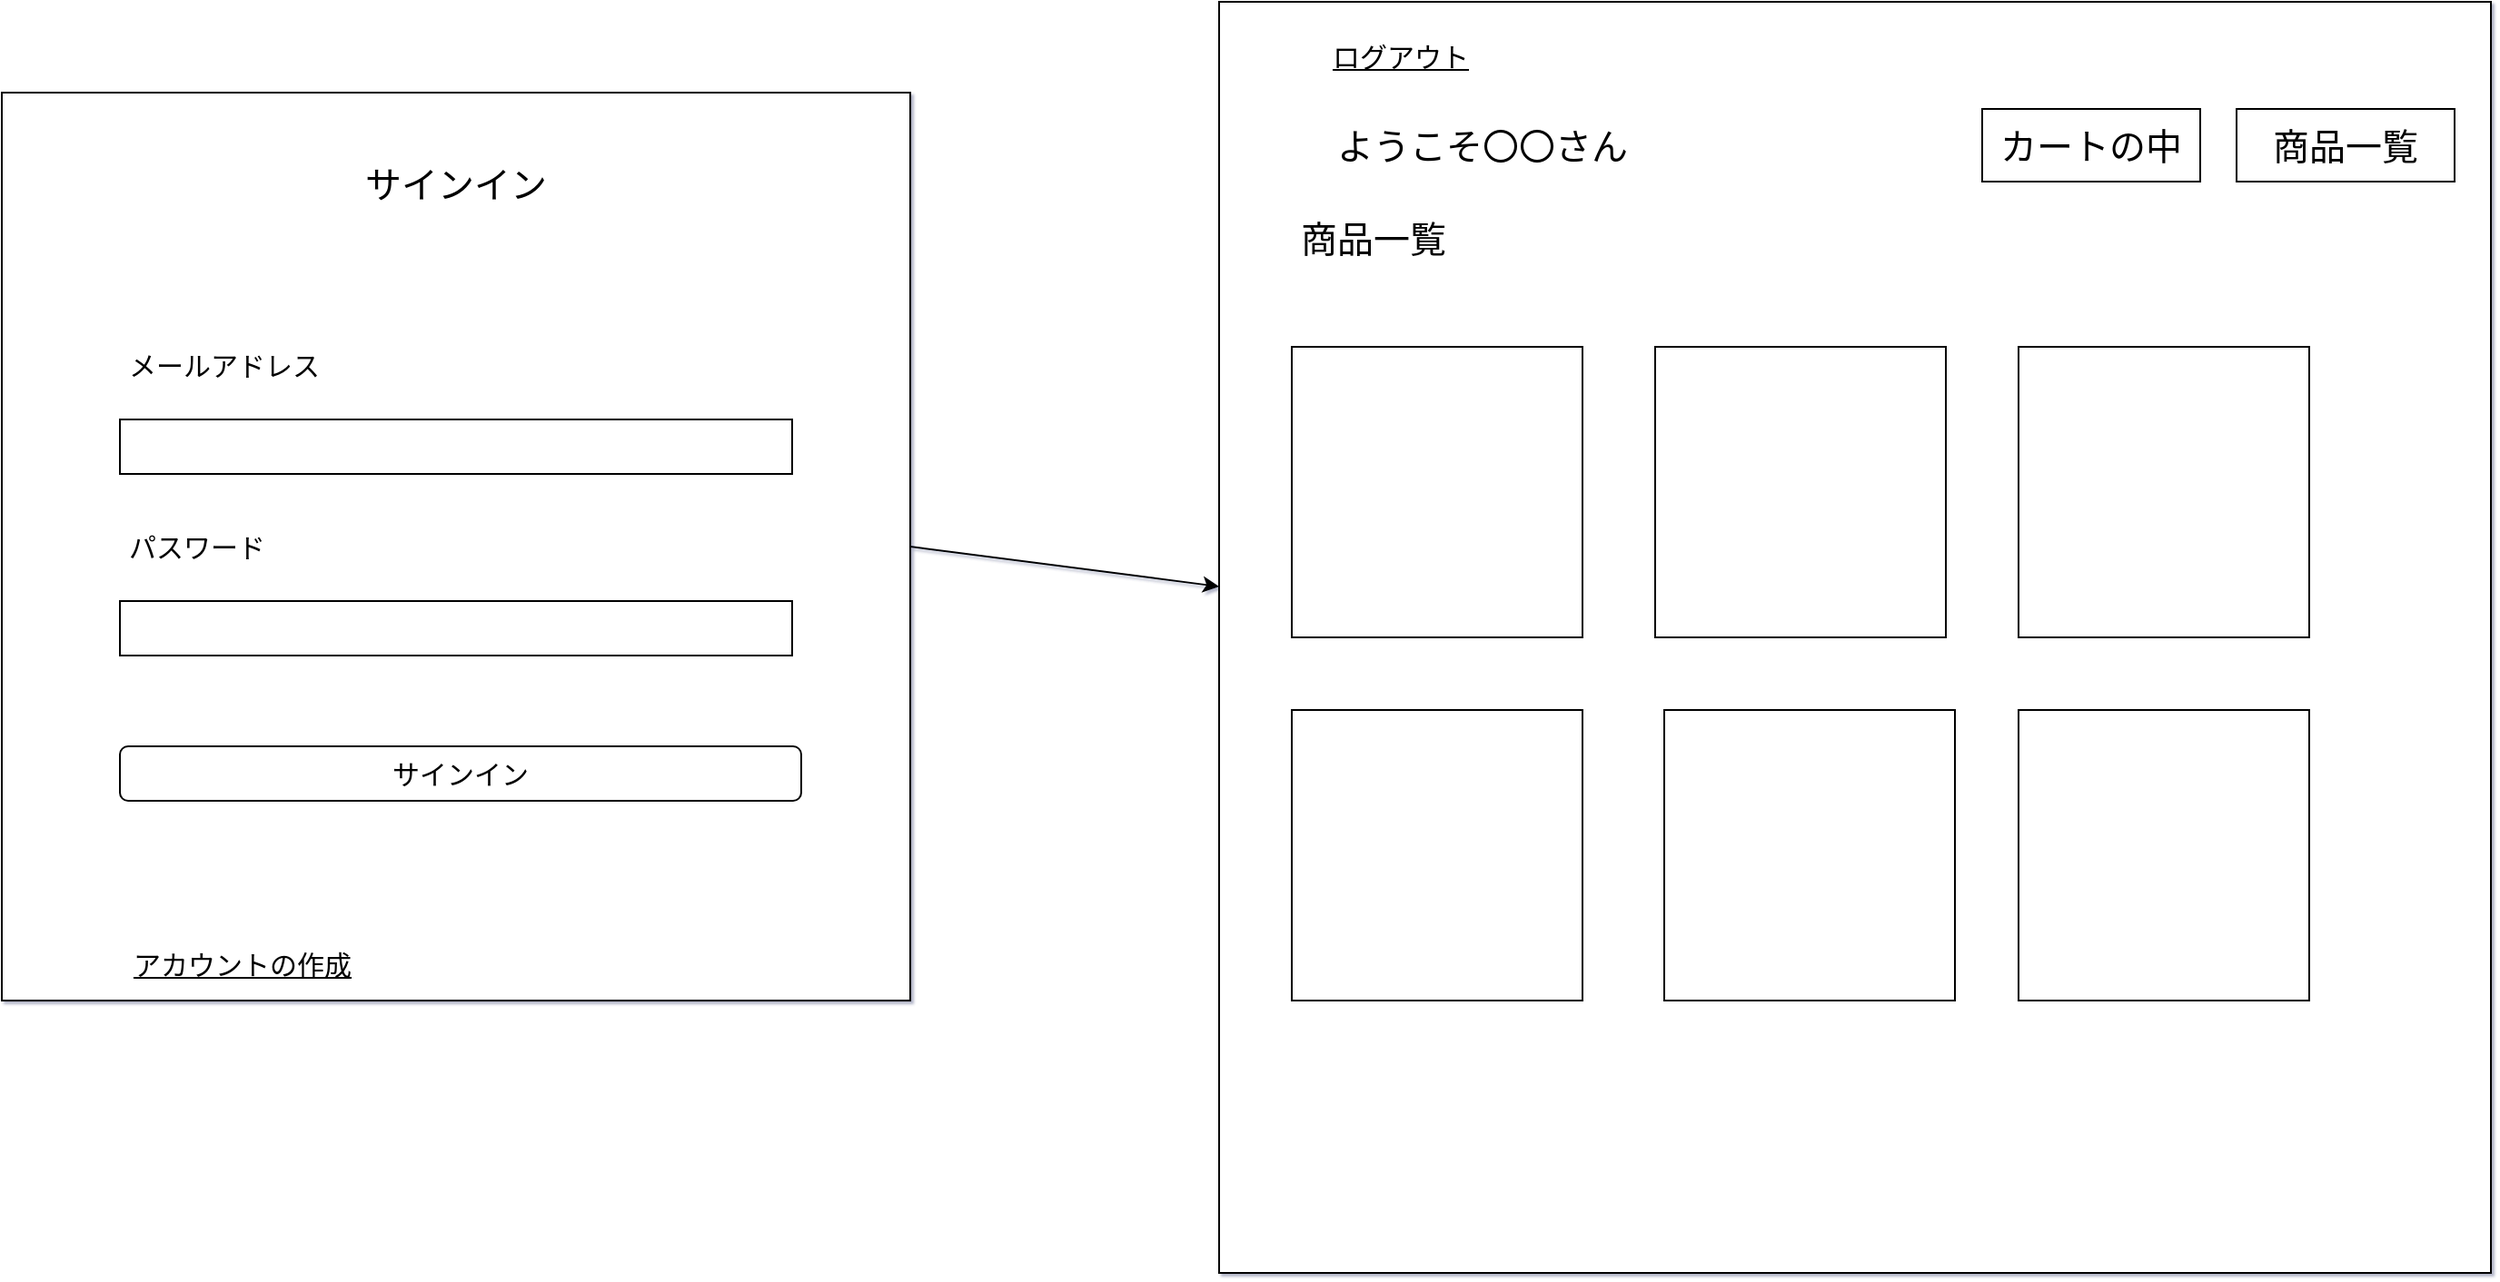 <mxfile>
    <diagram id="0TR83F8rX_OxBh3qzH_I" name="ログイン画面と一覧画面">
        <mxGraphModel dx="983" dy="1133" grid="1" gridSize="10" guides="1" tooltips="1" connect="1" arrows="1" fold="1" page="1" pageScale="1" pageWidth="1169" pageHeight="827" math="0" shadow="1">
            <root>
                <mxCell id="0"/>
                <mxCell id="1" parent="0"/>
                <mxCell id="2" value="" style="whiteSpace=wrap;html=1;aspect=fixed;" vertex="1" parent="1">
                    <mxGeometry x="120" y="80" width="500" height="500" as="geometry"/>
                </mxCell>
                <mxCell id="5" value="サインイン" style="text;html=1;strokeColor=none;fillColor=none;align=center;verticalAlign=middle;whiteSpace=wrap;rounded=0;fontSize=20;" vertex="1" parent="1">
                    <mxGeometry x="280" y="120" width="180" height="20" as="geometry"/>
                </mxCell>
                <mxCell id="6" value="" style="rounded=0;whiteSpace=wrap;html=1;fontSize=20;" vertex="1" parent="1">
                    <mxGeometry x="185" y="260" width="370" height="30" as="geometry"/>
                </mxCell>
                <mxCell id="8" value="メールアドレス" style="text;html=1;strokeColor=none;fillColor=none;align=center;verticalAlign=middle;whiteSpace=wrap;rounded=0;fontSize=15;labelPosition=center;verticalLabelPosition=middle;" vertex="1" parent="1">
                    <mxGeometry x="185" y="220" width="115" height="20" as="geometry"/>
                </mxCell>
                <mxCell id="9" value="" style="rounded=0;whiteSpace=wrap;html=1;fontSize=20;" vertex="1" parent="1">
                    <mxGeometry x="185" y="360" width="370" height="30" as="geometry"/>
                </mxCell>
                <mxCell id="10" value="パスワード" style="text;html=1;strokeColor=none;fillColor=none;align=center;verticalAlign=middle;whiteSpace=wrap;rounded=0;fontSize=15;labelPosition=center;verticalLabelPosition=middle;" vertex="1" parent="1">
                    <mxGeometry x="185" y="320" width="85" height="20" as="geometry"/>
                </mxCell>
                <mxCell id="11" value="サインイン" style="rounded=1;whiteSpace=wrap;html=1;fontSize=15;" vertex="1" parent="1">
                    <mxGeometry x="185" y="440" width="375" height="30" as="geometry"/>
                </mxCell>
                <mxCell id="12" value="アカウントの作成" style="text;html=1;strokeColor=none;fillColor=none;align=center;verticalAlign=middle;whiteSpace=wrap;rounded=0;fontSize=15;fontStyle=4" vertex="1" parent="1">
                    <mxGeometry x="185" y="550" width="135" height="20" as="geometry"/>
                </mxCell>
                <mxCell id="13" value="" style="whiteSpace=wrap;html=1;aspect=fixed;fontSize=15;" vertex="1" parent="1">
                    <mxGeometry x="790" y="30" width="700" height="700" as="geometry"/>
                </mxCell>
                <mxCell id="14" value="商品一覧" style="text;html=1;strokeColor=none;fillColor=none;align=center;verticalAlign=middle;whiteSpace=wrap;rounded=0;fontSize=20;" vertex="1" parent="1">
                    <mxGeometry x="830" y="150" width="90" height="20" as="geometry"/>
                </mxCell>
                <mxCell id="16" value="" style="whiteSpace=wrap;html=1;aspect=fixed;fontSize=20;" vertex="1" parent="1">
                    <mxGeometry x="830" y="220" width="160" height="160" as="geometry"/>
                </mxCell>
                <mxCell id="17" value="" style="whiteSpace=wrap;html=1;aspect=fixed;fontSize=20;" vertex="1" parent="1">
                    <mxGeometry x="1030" y="220" width="160" height="160" as="geometry"/>
                </mxCell>
                <mxCell id="18" value="" style="whiteSpace=wrap;html=1;aspect=fixed;fontSize=20;" vertex="1" parent="1">
                    <mxGeometry x="1230" y="220" width="160" height="160" as="geometry"/>
                </mxCell>
                <mxCell id="19" value="" style="whiteSpace=wrap;html=1;aspect=fixed;fontSize=20;" vertex="1" parent="1">
                    <mxGeometry x="830" y="420" width="160" height="160" as="geometry"/>
                </mxCell>
                <mxCell id="20" value="" style="whiteSpace=wrap;html=1;aspect=fixed;fontSize=20;" vertex="1" parent="1">
                    <mxGeometry x="1035" y="420" width="160" height="160" as="geometry"/>
                </mxCell>
                <mxCell id="21" value="" style="whiteSpace=wrap;html=1;aspect=fixed;fontSize=20;" vertex="1" parent="1">
                    <mxGeometry x="1230" y="420" width="160" height="160" as="geometry"/>
                </mxCell>
                <mxCell id="22" value="カートの中" style="rounded=0;whiteSpace=wrap;html=1;fontSize=20;" vertex="1" parent="1">
                    <mxGeometry x="1210" y="89" width="120" height="40" as="geometry"/>
                </mxCell>
                <mxCell id="23" value="商品一覧" style="rounded=0;whiteSpace=wrap;html=1;fontSize=20;" vertex="1" parent="1">
                    <mxGeometry x="1350" y="89" width="120" height="40" as="geometry"/>
                </mxCell>
                <mxCell id="24" value="ようこそ〇〇さん" style="text;html=1;strokeColor=none;fillColor=none;align=center;verticalAlign=middle;whiteSpace=wrap;rounded=0;fontSize=20;" vertex="1" parent="1">
                    <mxGeometry x="820" y="99" width="230" height="20" as="geometry"/>
                </mxCell>
                <mxCell id="25" value="ログアウト" style="text;html=1;strokeColor=none;fillColor=none;align=center;verticalAlign=middle;whiteSpace=wrap;rounded=0;fontSize=15;fontStyle=4" vertex="1" parent="1">
                    <mxGeometry x="830" y="50" width="120" height="20" as="geometry"/>
                </mxCell>
                <mxCell id="28" value="" style="endArrow=classic;html=1;fontSize=15;exitX=1;exitY=0.5;exitDx=0;exitDy=0;entryX=0;entryY=0.46;entryDx=0;entryDy=0;entryPerimeter=0;" edge="1" parent="1" source="2" target="13">
                    <mxGeometry width="50" height="50" relative="1" as="geometry">
                        <mxPoint x="970" y="450" as="sourcePoint"/>
                        <mxPoint x="1020" y="400" as="targetPoint"/>
                    </mxGeometry>
                </mxCell>
            </root>
        </mxGraphModel>
    </diagram>
</mxfile>